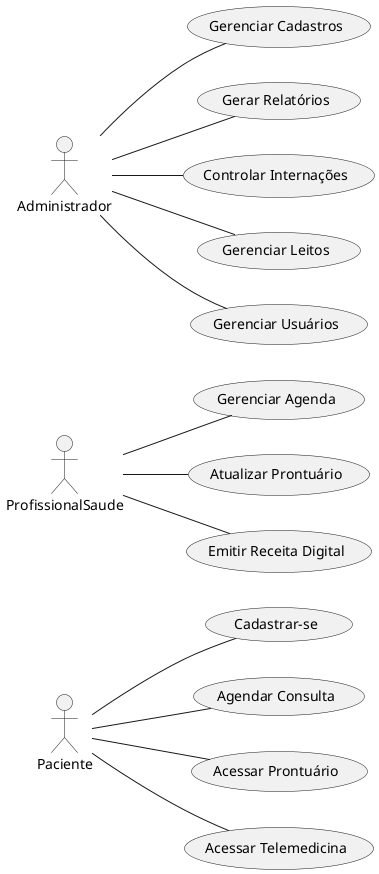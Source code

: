 @startuml
' Diagrama de Casos de Uso - SGHSS Vida Plus Prototipo
left to right direction
actor Paciente
actor ProfissionalSaude as Profissional
actor Administrador

Paciente -- (Cadastrar-se)
Paciente -- (Agendar Consulta)
Paciente -- (Acessar Prontuário)
Paciente -- (Acessar Telemedicina)
Profissional -- (Gerenciar Agenda)
Profissional -- (Atualizar Prontuário)
Profissional -- (Emitir Receita Digital)
Administrador -- (Gerenciar Cadastros)
Administrador -- (Gerar Relatórios)
Administrador -- (Controlar Internações)
Administrador -- (Gerenciar Leitos)
Administrador -- (Gerenciar Usuários)

@enduml
